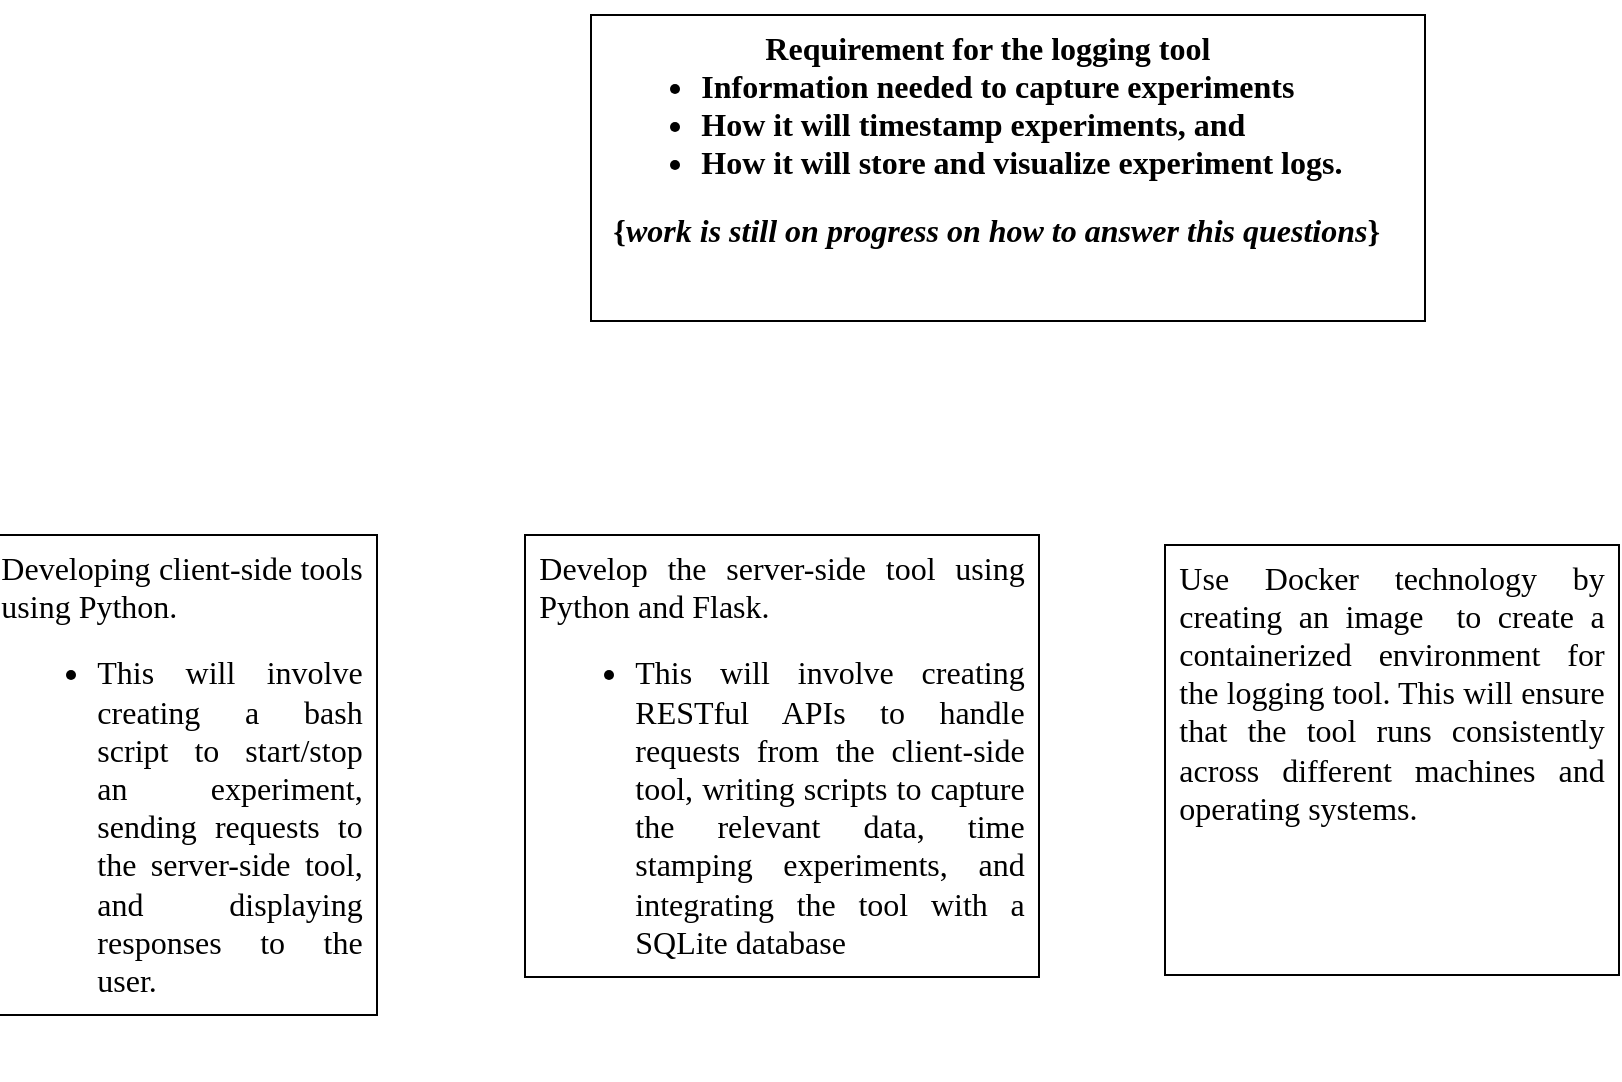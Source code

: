 <mxfile version="20.8.18" type="github">
  <diagram name="Page-1" id="vnXPqtTWHt4VPPqranMU">
    <mxGraphModel dx="880" dy="452" grid="1" gridSize="10" guides="1" tooltips="1" connect="1" arrows="1" fold="1" page="1" pageScale="1" pageWidth="1100" pageHeight="850" math="0" shadow="0">
      <root>
        <mxCell id="0" />
        <mxCell id="1" parent="0" />
        <mxCell id="G24x0Q7YpjulBUD-WfB2-1" value="&lt;b id=&quot;docs-internal-guid-8f71abb1-7fff-43e4-6c69-f746ee075661&quot; style=&quot;font-weight:normal;&quot;&gt;&lt;div align=&quot;left&quot; style=&quot;margin-left:84.75pt;&quot; dir=&quot;ltr&quot;&gt;&lt;table style=&quot;border: none; border-collapse: collapse; background-color: rgb(255, 255, 255);&quot;&gt;&lt;colgroup&gt;&lt;col width=&quot;417&quot;&gt;&lt;/colgroup&gt;&lt;tbody&gt;&lt;tr style=&quot;height:104.549pt&quot;&gt;&lt;td style=&quot;border-width: 1pt; border-style: solid; border-color: rgb(0, 0, 0); vertical-align: top; padding: 5pt; overflow: hidden; overflow-wrap: break-word;&quot;&gt;&lt;p style=&quot;line-height:1.2;text-align: justify;margin-top:0pt;margin-bottom:0pt;&quot; dir=&quot;ltr&quot;&gt;&lt;span style=&quot;font-size: 12pt; font-family: &amp;quot;Times New Roman&amp;quot;; color: rgb(0, 0, 0); font-weight: 400; font-style: normal; font-variant: normal; text-decoration: none; vertical-align: baseline;&quot;&gt; &amp;nbsp; &amp;nbsp; &amp;nbsp; &amp;nbsp; &amp;nbsp; &amp;nbsp; &amp;nbsp; &amp;nbsp; &amp;nbsp; &amp;nbsp; &lt;/span&gt;&lt;span style=&quot;font-size: 12pt; font-family: &amp;quot;Times New Roman&amp;quot;; color: rgb(0, 0, 0); font-weight: 700; font-style: normal; font-variant: normal; text-decoration: none; vertical-align: baseline;&quot;&gt;Requirement for the logging tool&lt;/span&gt;&lt;/p&gt;&lt;ul style=&quot;margin-top:0;margin-bottom:0;padding-inline-start:48px;&quot;&gt;&lt;li aria-level=&quot;1&quot; style=&quot;list-style-type: disc; font-size: 12pt; font-family: &amp;quot;Times New Roman&amp;quot;; color: rgb(0, 0, 0); font-weight: 700; font-style: normal; font-variant: normal; text-decoration: none; vertical-align: baseline;&quot; dir=&quot;ltr&quot;&gt;&lt;p role=&quot;presentation&quot; style=&quot;line-height:1.2;text-align: justify;margin-top:0pt;margin-bottom:0pt;&quot; dir=&quot;ltr&quot;&gt;&lt;span style=&quot;font-size: 12pt; font-family: &amp;quot;Times New Roman&amp;quot;; color: rgb(0, 0, 0); font-weight: 700; font-style: normal; font-variant: normal; text-decoration: none; vertical-align: baseline;&quot;&gt;Information needed to capture experiments&lt;/span&gt;&lt;/p&gt;&lt;/li&gt;&lt;li aria-level=&quot;1&quot; style=&quot;list-style-type: disc; font-size: 12pt; font-family: &amp;quot;Times New Roman&amp;quot;; color: rgb(0, 0, 0); font-weight: 700; font-style: normal; font-variant: normal; text-decoration: none; vertical-align: baseline;&quot; dir=&quot;ltr&quot;&gt;&lt;p role=&quot;presentation&quot; style=&quot;line-height:1.2;text-align: justify;margin-top:0pt;margin-bottom:0pt;&quot; dir=&quot;ltr&quot;&gt;&lt;span style=&quot;font-size: 12pt; font-family: &amp;quot;Times New Roman&amp;quot;; color: rgb(0, 0, 0); font-weight: 700; font-style: normal; font-variant: normal; text-decoration: none; vertical-align: baseline;&quot;&gt;How it will timestamp experiments, and&amp;nbsp;&lt;/span&gt;&lt;/p&gt;&lt;/li&gt;&lt;li aria-level=&quot;1&quot; style=&quot;list-style-type: disc; font-size: 12pt; font-family: &amp;quot;Times New Roman&amp;quot;; color: rgb(0, 0, 0); font-weight: 700; font-style: normal; font-variant: normal; text-decoration: none; vertical-align: baseline;&quot; dir=&quot;ltr&quot;&gt;&lt;p role=&quot;presentation&quot; style=&quot;line-height:1.2;text-align: justify;margin-top:0pt;margin-bottom:0pt;&quot; dir=&quot;ltr&quot;&gt;&lt;span style=&quot;font-size: 12pt; font-family: &amp;quot;Times New Roman&amp;quot;; color: rgb(0, 0, 0); font-weight: 700; font-style: normal; font-variant: normal; text-decoration: none; vertical-align: baseline;&quot;&gt;How it will store and visualize experiment logs.&amp;nbsp;&lt;/span&gt;&lt;/p&gt;&lt;/li&gt;&lt;/ul&gt;&lt;br&gt;&lt;p style=&quot;line-height:1.2;text-align: justify;margin-top:0pt;margin-bottom:0pt;&quot; dir=&quot;ltr&quot;&gt;&lt;span style=&quot;font-size: 12pt; font-family: &amp;quot;Times New Roman&amp;quot;; color: rgb(0, 0, 0); font-weight: 700; font-style: normal; font-variant: normal; text-decoration: none; vertical-align: baseline;&quot;&gt;&amp;nbsp;{&lt;/span&gt;&lt;span style=&quot;font-size: 12pt; font-family: &amp;quot;Times New Roman&amp;quot;; color: rgb(0, 0, 0); font-weight: 700; font-style: italic; font-variant: normal; text-decoration: none; vertical-align: baseline;&quot;&gt;work is still on progress on how to answer this questions&lt;/span&gt;&lt;span style=&quot;font-size: 12pt; font-family: &amp;quot;Times New Roman&amp;quot;; color: rgb(0, 0, 0); font-weight: 700; font-style: normal; font-variant: normal; text-decoration: none; vertical-align: baseline;&quot;&gt;}&lt;/span&gt;&lt;/p&gt;&lt;br&gt;&lt;br&gt;&lt;/td&gt;&lt;/tr&gt;&lt;/tbody&gt;&lt;/table&gt;&lt;/div&gt;&lt;/b&gt;" style="text;whiteSpace=wrap;html=1;" vertex="1" parent="1">
          <mxGeometry x="200" y="10" width="540" height="60" as="geometry" />
        </mxCell>
        <mxCell id="G24x0Q7YpjulBUD-WfB2-2" value="&lt;b id=&quot;docs-internal-guid-87b38fee-7fff-7bf4-3341-2061d5f99c98&quot; style=&quot;font-weight:normal;&quot;&gt;&lt;div align=&quot;left&quot; style=&quot;margin-left:-6.75pt;&quot; dir=&quot;ltr&quot;&gt;&lt;table style=&quot;border:none;border-collapse:collapse;&quot;&gt;&lt;colgroup&gt;&lt;col width=&quot;195&quot;&gt;&lt;/colgroup&gt;&lt;tbody&gt;&lt;tr style=&quot;height:48.75pt&quot;&gt;&lt;td style=&quot;border-left:solid #000000 1pt;border-right:solid #000000 1pt;border-bottom:solid #000000 1pt;border-top:solid #000000 1pt;vertical-align:top;padding:5pt 5pt 5pt 5pt;overflow:hidden;overflow-wrap:break-word;&quot;&gt;&lt;p style=&quot;line-height:1.2;text-align: justify;margin-top:0pt;margin-bottom:0pt;&quot; dir=&quot;ltr&quot;&gt;&lt;span style=&quot;font-size: 12pt; font-family: &amp;quot;Times New Roman&amp;quot;; color: rgb(0, 0, 0); background-color: rgb(255, 255, 255); font-weight: 400; font-style: normal; font-variant: normal; text-decoration: none; vertical-align: baseline;&quot;&gt;Developing client-side tools using Python.&amp;nbsp;&lt;/span&gt;&lt;/p&gt;&lt;br&gt;&lt;ul style=&quot;margin-top:0;margin-bottom:0;padding-inline-start:48px;&quot;&gt;&lt;li aria-level=&quot;1&quot; style=&quot;list-style-type: disc; font-size: 12pt; font-family: &amp;quot;Times New Roman&amp;quot;; color: rgb(0, 0, 0); background-color: transparent; font-weight: 400; font-style: normal; font-variant: normal; text-decoration: none; vertical-align: baseline;&quot; dir=&quot;ltr&quot;&gt;&lt;p role=&quot;presentation&quot; style=&quot;line-height:1.2;text-align: justify;margin-top:0pt;margin-bottom:0pt;&quot; dir=&quot;ltr&quot;&gt;&lt;span style=&quot;font-size: 12pt; font-family: &amp;quot;Times New Roman&amp;quot;; color: rgb(0, 0, 0); background-color: rgb(255, 255, 255); font-weight: 400; font-style: normal; font-variant: normal; text-decoration: none; vertical-align: baseline;&quot;&gt;This will involve creating a bash script to start/stop an experiment, sending requests to the server-side tool, and displaying responses to the user.&lt;/span&gt;&lt;/p&gt;&lt;/li&gt;&lt;/ul&gt;&lt;/td&gt;&lt;/tr&gt;&lt;/tbody&gt;&lt;/table&gt;&lt;/div&gt;&lt;/b&gt;" style="text;whiteSpace=wrap;html=1;" vertex="1" parent="1">
          <mxGeometry x="20" y="270" width="210" height="260" as="geometry" />
        </mxCell>
        <mxCell id="G24x0Q7YpjulBUD-WfB2-3" value="&lt;b id=&quot;docs-internal-guid-711c3fd1-7fff-5ce3-1e08-27312bbcdb6b&quot; style=&quot;font-weight:normal;&quot;&gt;&lt;div align=&quot;left&quot; style=&quot;margin-left:0pt;&quot; dir=&quot;ltr&quot;&gt;&lt;table style=&quot;border:none;border-collapse:collapse;&quot;&gt;&lt;colgroup&gt;&lt;col width=&quot;257&quot;&gt;&lt;/colgroup&gt;&lt;tbody&gt;&lt;tr style=&quot;height:60.299pt&quot;&gt;&lt;td style=&quot;border-left:solid #000000 1pt;border-right:solid #000000 1pt;border-bottom:solid #000000 1pt;border-top:solid #000000 1pt;vertical-align:top;padding:5pt 5pt 5pt 5pt;overflow:hidden;overflow-wrap:break-word;&quot;&gt;&lt;p style=&quot;line-height:1.2;text-align: justify;margin-top:0pt;margin-bottom:0pt;&quot; dir=&quot;ltr&quot;&gt;&lt;span style=&quot;font-size: 12pt; font-family: &amp;quot;Times New Roman&amp;quot;; color: rgb(0, 0, 0); background-color: rgb(255, 255, 255); font-weight: 400; font-style: normal; font-variant: normal; text-decoration: none; vertical-align: baseline;&quot;&gt;Develop the server-side tool using Python and Flask.&amp;nbsp;&lt;/span&gt;&lt;/p&gt;&lt;br&gt;&lt;ul style=&quot;margin-top:0;margin-bottom:0;padding-inline-start:48px;&quot;&gt;&lt;li aria-level=&quot;1&quot; style=&quot;list-style-type: disc; font-size: 12pt; font-family: &amp;quot;Times New Roman&amp;quot;; color: rgb(0, 0, 0); background-color: transparent; font-weight: 400; font-style: normal; font-variant: normal; text-decoration: none; vertical-align: baseline;&quot; dir=&quot;ltr&quot;&gt;&lt;p role=&quot;presentation&quot; style=&quot;line-height:1.2;text-align: justify;margin-top:0pt;margin-bottom:0pt;&quot; dir=&quot;ltr&quot;&gt;&lt;span style=&quot;font-size: 12pt; font-family: &amp;quot;Times New Roman&amp;quot;; color: rgb(0, 0, 0); background-color: rgb(255, 255, 255); font-weight: 400; font-style: normal; font-variant: normal; text-decoration: none; vertical-align: baseline;&quot;&gt;This will involve creating RESTful APIs to handle requests from the client-side tool, writing scripts to capture the relevant data, time stamping experiments, and integrating the tool with a SQLite database&lt;/span&gt;&lt;/p&gt;&lt;/li&gt;&lt;/ul&gt;&lt;/td&gt;&lt;/tr&gt;&lt;/tbody&gt;&lt;/table&gt;&lt;/div&gt;&lt;/b&gt;" style="text;whiteSpace=wrap;html=1;" vertex="1" parent="1">
          <mxGeometry x="280" y="270" width="270" height="280" as="geometry" />
        </mxCell>
        <mxCell id="G24x0Q7YpjulBUD-WfB2-7" value="&lt;b id=&quot;docs-internal-guid-9653f17b-7fff-a1e9-ef17-a8e098ec560f&quot; style=&quot;font-weight:normal;&quot;&gt;&lt;div align=&quot;left&quot; style=&quot;margin-left:0pt;&quot; dir=&quot;ltr&quot;&gt;&lt;table style=&quot;border:none;border-collapse:collapse;&quot;&gt;&lt;colgroup&gt;&lt;col width=&quot;254&quot;&gt;&lt;/colgroup&gt;&lt;tbody&gt;&lt;tr style=&quot;height:161.25pt&quot;&gt;&lt;td style=&quot;border-left:solid #000000 1pt;border-right:solid #000000 1pt;border-bottom:solid #000000 1pt;border-top:solid #000000 1pt;vertical-align:top;padding:5pt 5pt 5pt 5pt;overflow:hidden;overflow-wrap:break-word;&quot;&gt;&lt;p style=&quot;line-height:1.2;text-align: justify;margin-top:0pt;margin-bottom:0pt;&quot; dir=&quot;ltr&quot;&gt;&lt;span style=&quot;font-size: 12pt; font-family: &amp;quot;Times New Roman&amp;quot;; color: rgb(0, 0, 0); background-color: rgb(255, 255, 255); font-weight: 400; font-style: normal; font-variant: normal; text-decoration: none; vertical-align: baseline;&quot;&gt;Use Docker technology by creating an image&amp;nbsp; to create a containerized environment for the logging tool. This will ensure that the tool runs consistently across different machines and operating systems.&lt;/span&gt;&lt;/p&gt;&lt;/td&gt;&lt;/tr&gt;&lt;/tbody&gt;&lt;/table&gt;&lt;/div&gt;&lt;br&gt;&lt;br&gt;&lt;/b&gt;" style="text;whiteSpace=wrap;html=1;" vertex="1" parent="1">
          <mxGeometry x="600" y="275" width="230" height="270" as="geometry" />
        </mxCell>
      </root>
    </mxGraphModel>
  </diagram>
</mxfile>
